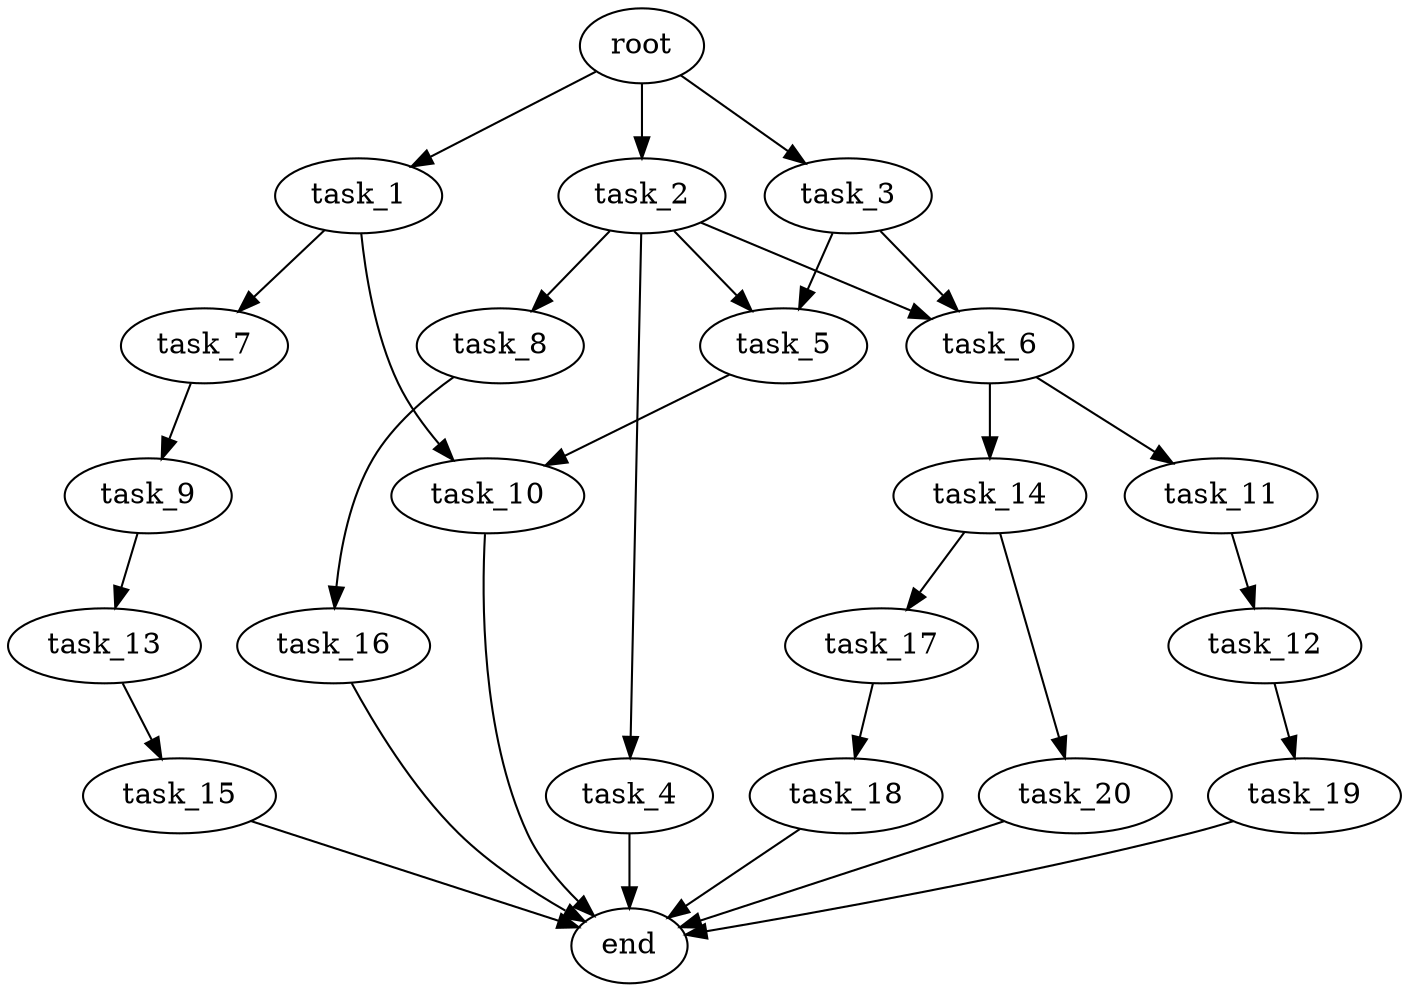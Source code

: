 digraph G {
  root [size="0.000000e+00"];
  task_1 [size="5.791850e+09"];
  task_2 [size="4.176363e+09"];
  task_3 [size="1.524962e+09"];
  task_4 [size="3.299323e+09"];
  task_5 [size="3.799018e+09"];
  task_6 [size="8.333794e+09"];
  task_7 [size="4.993516e+09"];
  task_8 [size="6.546425e+09"];
  task_9 [size="6.848781e+09"];
  task_10 [size="2.574010e+09"];
  task_11 [size="8.216098e+09"];
  task_12 [size="9.665116e+09"];
  task_13 [size="6.417303e+09"];
  task_14 [size="4.906465e+09"];
  task_15 [size="1.683168e+09"];
  task_16 [size="7.949960e+09"];
  task_17 [size="1.693488e+09"];
  task_18 [size="7.203415e+09"];
  task_19 [size="4.883675e+09"];
  task_20 [size="9.169077e+09"];
  end [size="0.000000e+00"];

  root -> task_1 [size="1.000000e-12"];
  root -> task_2 [size="1.000000e-12"];
  root -> task_3 [size="1.000000e-12"];
  task_1 -> task_7 [size="4.993516e+08"];
  task_1 -> task_10 [size="1.287005e+08"];
  task_2 -> task_4 [size="3.299323e+08"];
  task_2 -> task_5 [size="1.899509e+08"];
  task_2 -> task_6 [size="4.166897e+08"];
  task_2 -> task_8 [size="6.546425e+08"];
  task_3 -> task_5 [size="1.899509e+08"];
  task_3 -> task_6 [size="4.166897e+08"];
  task_4 -> end [size="1.000000e-12"];
  task_5 -> task_10 [size="1.287005e+08"];
  task_6 -> task_11 [size="8.216098e+08"];
  task_6 -> task_14 [size="4.906465e+08"];
  task_7 -> task_9 [size="6.848781e+08"];
  task_8 -> task_16 [size="7.949960e+08"];
  task_9 -> task_13 [size="6.417303e+08"];
  task_10 -> end [size="1.000000e-12"];
  task_11 -> task_12 [size="9.665116e+08"];
  task_12 -> task_19 [size="4.883675e+08"];
  task_13 -> task_15 [size="1.683168e+08"];
  task_14 -> task_17 [size="1.693488e+08"];
  task_14 -> task_20 [size="9.169077e+08"];
  task_15 -> end [size="1.000000e-12"];
  task_16 -> end [size="1.000000e-12"];
  task_17 -> task_18 [size="7.203415e+08"];
  task_18 -> end [size="1.000000e-12"];
  task_19 -> end [size="1.000000e-12"];
  task_20 -> end [size="1.000000e-12"];
}
